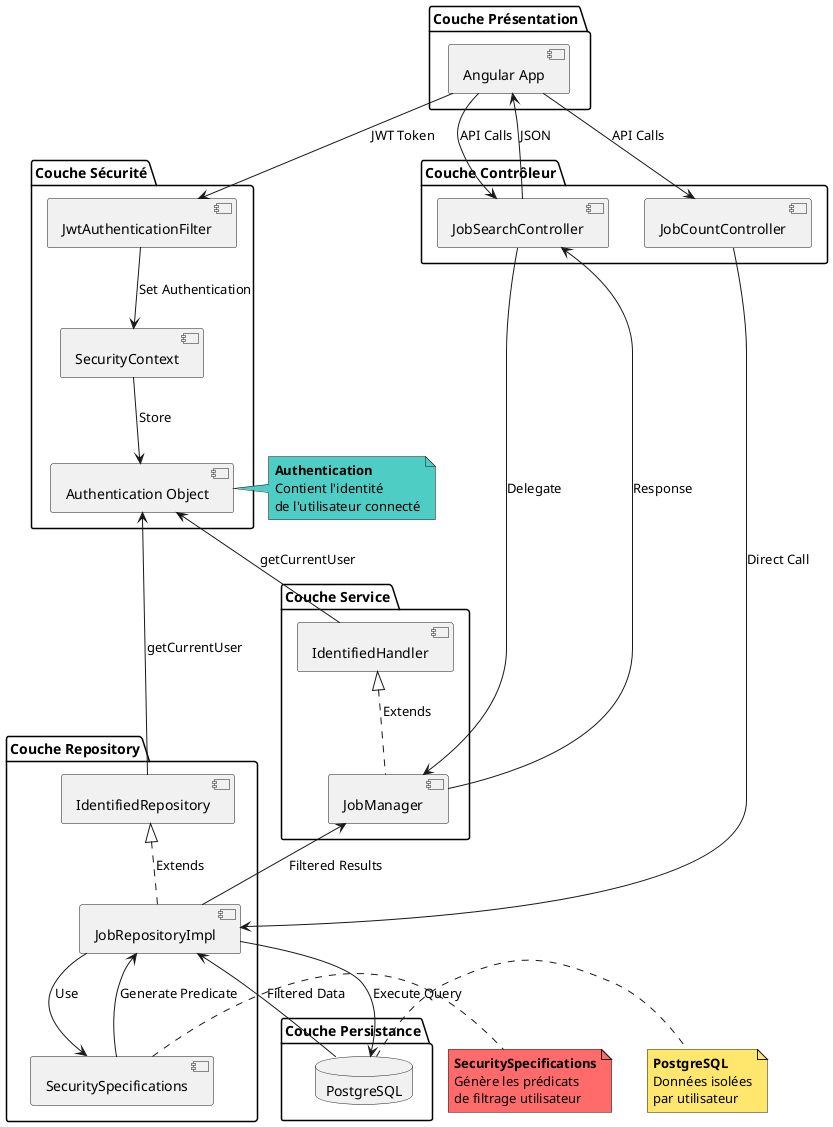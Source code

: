 @startuml
package "Couche Présentation" {
  [Angular App] as A
}

package "Couche Sécurité" {
  [JwtAuthenticationFilter] as B
  [SecurityContext] as C
  [Authentication Object] as D
}

package "Couche Contrôleur" {
  [JobSearchController] as E
  [JobCountController] as F
}

package "Couche Service" {
  [JobManager] as G
  [IdentifiedHandler] as H
}

package "Couche Repository" {
  [JobRepositoryImpl] as I
  [IdentifiedRepository] as J
  [SecuritySpecifications] as K
}

package "Couche Persistance" {
  database "PostgreSQL" as L
}

A -down-> B : JWT Token
B -down-> C : Set Authentication
C -down-> D : Store

A -down-> E : API Calls
A -down-> F : API Calls

E -down-> G : Delegate
F -down-> I : Direct Call

G .up.|> H : Extends
H -up-> D : getCurrentUser

I .up.|> J : Extends
J -up-> D : getCurrentUser
I -right-> K : Use

K -down-> I : Generate Predicate
I -down-> L : Execute Query

L -up-> I : Filtered Data
I -up-> G : Filtered Results
G -up-> E : Response
E -up-> A : JSON

note right of K #ff6b6b
  **SecuritySpecifications**
  Génère les prédicats
  de filtrage utilisateur
end note

note right of D #4ecdc4
  **Authentication**
  Contient l'identité
  de l'utilisateur connecté
end note

note right of L #ffe66d
  **PostgreSQL**
  Données isolées
  par utilisateur
end note

@enduml
